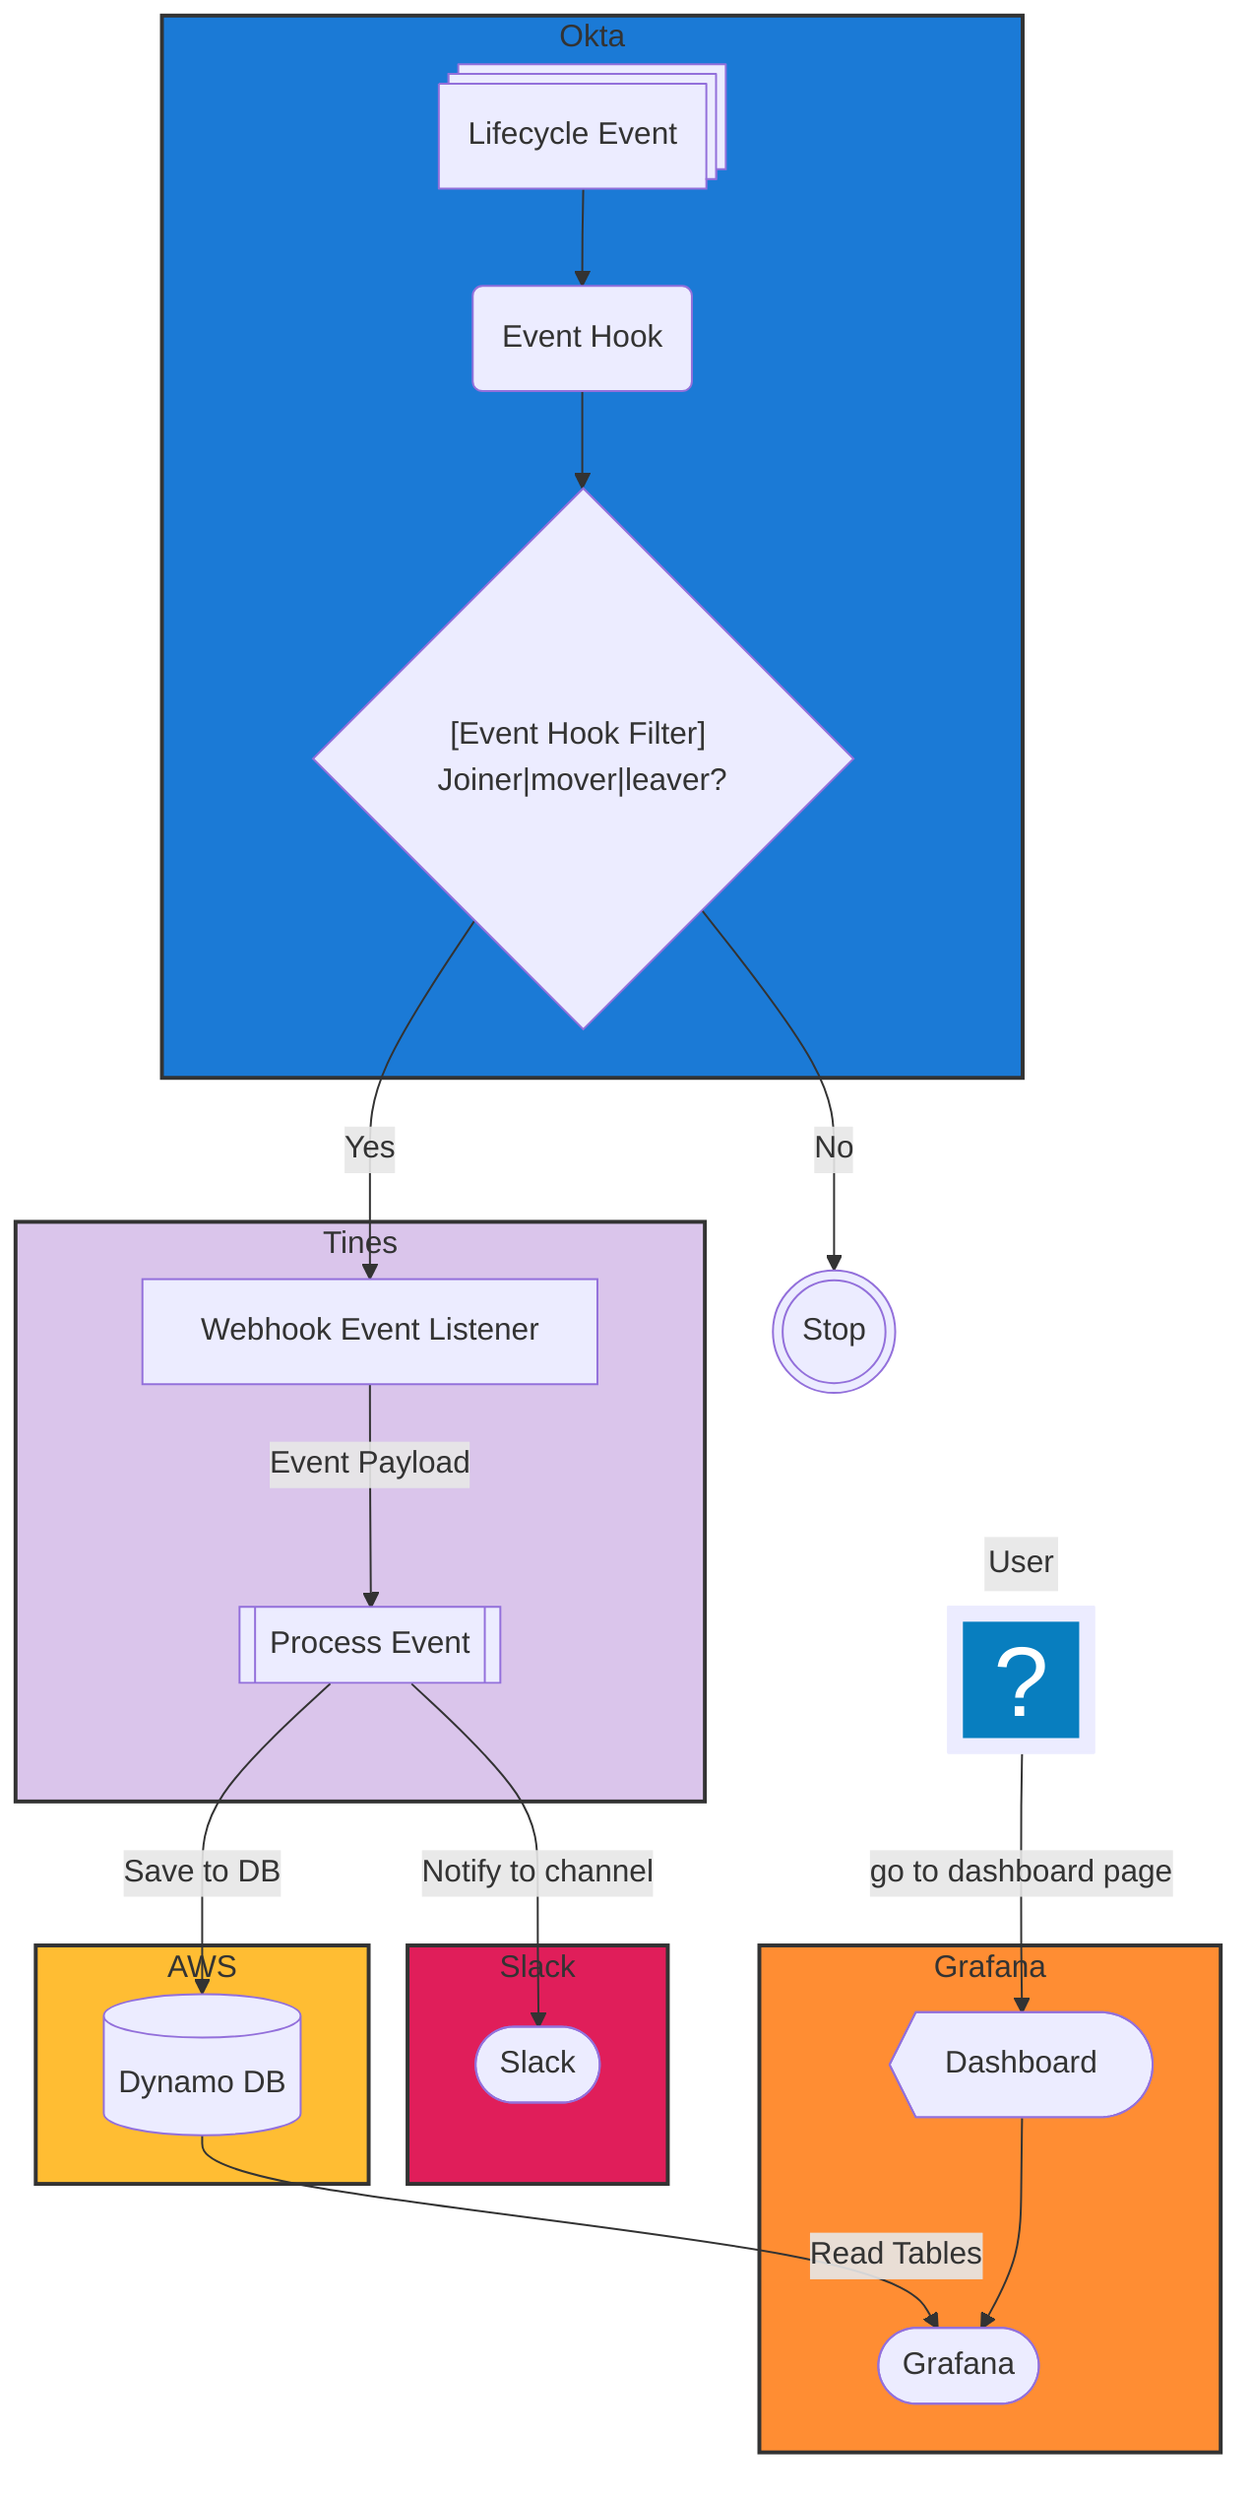 flowchart TD
    subgraph SG2[AWS]
    DB[(Dynamo DB)]
    end
    subgraph SG1[Okta]
    A@{ shape: processes, label: "Lifecycle Event" } --> B(Event Hook)
    B -->C@{ shape: diamond, label: "[Event Hook Filter] Joiner|mover|leaver?" }
    end
    C -->|Yes|D[Webhook Event Listener]
    subgraph SG3[Tines]
    D -->|Event Payload| E@{ shape: subproc, label: "Process Event" }
    end
    E -->|Save to DB| DB
    subgraph SG5[Slack]
    E -->|Notify to channel| F@{ shape: stadium, label: "Slack" }
    end
    %% DB[(Database)]
    subgraph SG4[Grafana]
    DB -->|Read Tables|G@{ shape: stadium, label: "Grafana" }
    H@{ shape: curv-trap, label: "Dashboard" } -->G
    end
    I@{ icon: "fa:user", form: "square", label: "User", pos: "t", h: 60 } -->|go to dashboard page| H
    C -->|No|N@{ shape: dbl-circ, label: "Stop" }
  

%% Define styles for subgraphs
    classDef oktaStyle fill:#1b7ad6,stroke:#333,stroke-width:2px
    classDef grafanaStyle fill:#ff8d33,stroke:#333,stroke-width:2px
    classDef awsStyle fill:#ffbd33,stroke:#333,stroke-width:2px
    classDef tinesStyle fill:#dac5eb,stroke:#333,stroke-width:2px
    classDef slackStyle fill:#E01E5A,stroke:#333,stroke-width:2px

    %% Apply styles to subgraphs
    class SG1 oktaStyle
    class SG2 awsStyle
    class SG3 tinesStyle
    class SG4 grafanaStyle
    class SG5 slackStyle